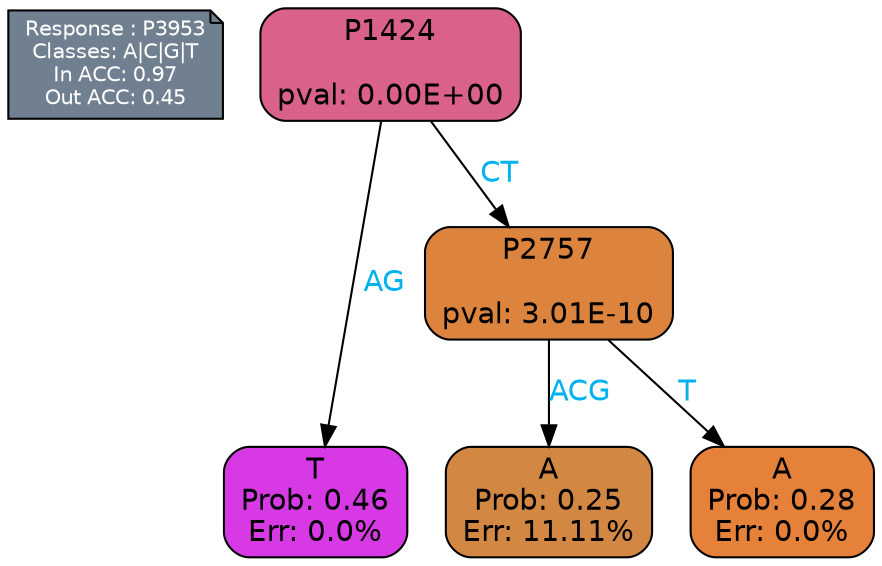 digraph Tree {
node [shape=box, style="filled, rounded", color="black", fontname=helvetica] ;
graph [ranksep=equally, splines=polylines, bgcolor=transparent, dpi=600] ;
edge [fontname=helvetica] ;
LEGEND [label="Response : P3953
Classes: A|C|G|T
In ACC: 0.97
Out ACC: 0.45
",shape=note,align=left,style=filled,fillcolor="slategray",fontcolor="white",fontsize=10];1 [label="P1424

pval: 0.00E+00", fillcolor="#d9618b"] ;
2 [label="T
Prob: 0.46
Err: 0.0%", fillcolor="#d739e5"] ;
3 [label="P2757

pval: 3.01E-10", fillcolor="#dc843d"] ;
4 [label="A
Prob: 0.25
Err: 11.11%", fillcolor="#d28842"] ;
5 [label="A
Prob: 0.28
Err: 0.0%", fillcolor="#e58139"] ;
1 -> 2 [label="AG",fontcolor=deepskyblue2] ;
1 -> 3 [label="CT",fontcolor=deepskyblue2] ;
3 -> 4 [label="ACG",fontcolor=deepskyblue2] ;
3 -> 5 [label="T",fontcolor=deepskyblue2] ;
{rank = same; 2;4;5;}{rank = same; LEGEND;1;}}
